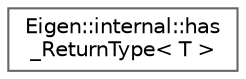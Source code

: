 digraph "类继承关系图"
{
 // LATEX_PDF_SIZE
  bgcolor="transparent";
  edge [fontname=Helvetica,fontsize=10,labelfontname=Helvetica,labelfontsize=10];
  node [fontname=Helvetica,fontsize=10,shape=box,height=0.2,width=0.4];
  rankdir="LR";
  Node0 [id="Node000000",label="Eigen::internal::has\l_ReturnType\< T \>",height=0.2,width=0.4,color="grey40", fillcolor="white", style="filled",URL="$struct_eigen_1_1internal_1_1has___return_type.html",tooltip=" "];
}
